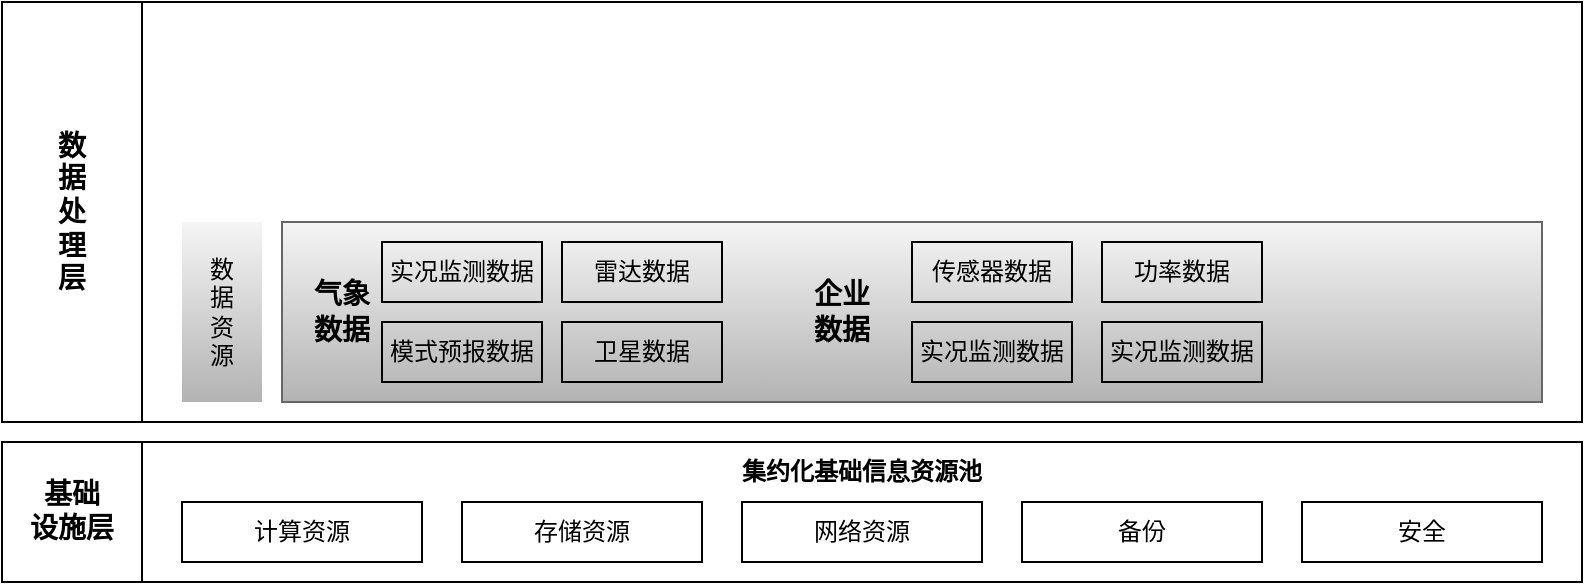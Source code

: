 <mxfile version="24.7.14">
  <diagram name="第 1 页" id="U8_30fp2nvI91OFab40k">
    <mxGraphModel dx="1774" dy="919" grid="1" gridSize="10" guides="1" tooltips="1" connect="1" arrows="1" fold="1" page="1" pageScale="1" pageWidth="827" pageHeight="1169" math="0" shadow="0">
      <root>
        <mxCell id="0" />
        <mxCell id="1" parent="0" />
        <mxCell id="UFrKVk_Evucttn0kIX_x-7" value="" style="rounded=0;whiteSpace=wrap;html=1;fillColor=none;" vertex="1" parent="1">
          <mxGeometry x="100" y="700" width="720" height="70" as="geometry" />
        </mxCell>
        <mxCell id="UFrKVk_Evucttn0kIX_x-15" value="" style="rounded=0;whiteSpace=wrap;html=1;fillColor=none;" vertex="1" parent="1">
          <mxGeometry x="100" y="480" width="720" height="210" as="geometry" />
        </mxCell>
        <mxCell id="UFrKVk_Evucttn0kIX_x-18" value="" style="rounded=0;whiteSpace=wrap;html=1;fillColor=#f5f5f5;gradientColor=#b3b3b3;strokeColor=#666666;" vertex="1" parent="1">
          <mxGeometry x="170" y="590" width="630" height="90" as="geometry" />
        </mxCell>
        <mxCell id="UFrKVk_Evucttn0kIX_x-1" value="计算资源" style="rounded=0;whiteSpace=wrap;html=1;fillColor=none;" vertex="1" parent="1">
          <mxGeometry x="120" y="730" width="120" height="30" as="geometry" />
        </mxCell>
        <mxCell id="UFrKVk_Evucttn0kIX_x-2" value="存储资源" style="rounded=0;whiteSpace=wrap;html=1;fillColor=none;" vertex="1" parent="1">
          <mxGeometry x="260" y="730" width="120" height="30" as="geometry" />
        </mxCell>
        <mxCell id="UFrKVk_Evucttn0kIX_x-3" value="网络资源" style="rounded=0;whiteSpace=wrap;html=1;fillColor=none;" vertex="1" parent="1">
          <mxGeometry x="400" y="730" width="120" height="30" as="geometry" />
        </mxCell>
        <mxCell id="UFrKVk_Evucttn0kIX_x-4" value="备份" style="rounded=0;whiteSpace=wrap;html=1;fillColor=none;" vertex="1" parent="1">
          <mxGeometry x="540" y="730" width="120" height="30" as="geometry" />
        </mxCell>
        <mxCell id="UFrKVk_Evucttn0kIX_x-5" value="安全" style="rounded=0;whiteSpace=wrap;html=1;fillColor=none;" vertex="1" parent="1">
          <mxGeometry x="680" y="730" width="120" height="30" as="geometry" />
        </mxCell>
        <mxCell id="UFrKVk_Evucttn0kIX_x-6" value="&lt;font face=&quot;Times New Roman&quot; style=&quot;font-size: 14px;&quot;&gt;&lt;b style=&quot;&quot;&gt;基础&lt;/b&gt;&lt;/font&gt;&lt;div&gt;&lt;font face=&quot;xRImtguvzTZKVekVsjoN&quot; style=&quot;font-size: 14px;&quot;&gt;&lt;b style=&quot;&quot;&gt;设施层&lt;/b&gt;&lt;/font&gt;&lt;/div&gt;" style="whiteSpace=wrap;html=1;aspect=fixed;fillColor=none;" vertex="1" parent="1">
          <mxGeometry x="30" y="700" width="70" height="70" as="geometry" />
        </mxCell>
        <mxCell id="UFrKVk_Evucttn0kIX_x-8" value="&lt;b&gt;集约化基础信息资源池&lt;/b&gt;" style="text;html=1;align=center;verticalAlign=middle;whiteSpace=wrap;rounded=0;" vertex="1" parent="1">
          <mxGeometry x="355" y="700" width="210" height="30" as="geometry" />
        </mxCell>
        <mxCell id="UFrKVk_Evucttn0kIX_x-13" value="数&lt;div&gt;据&lt;/div&gt;&lt;div&gt;资&lt;/div&gt;&lt;div&gt;源&lt;/div&gt;" style="rounded=0;whiteSpace=wrap;html=1;fillColor=#f5f5f5;strokeColor=none;gradientColor=#b3b3b3;" vertex="1" parent="1">
          <mxGeometry x="120" y="590" width="40" height="90" as="geometry" />
        </mxCell>
        <mxCell id="UFrKVk_Evucttn0kIX_x-17" value="&lt;font style=&quot;font-size: 14px;&quot;&gt;&lt;b style=&quot;&quot;&gt;数&lt;/b&gt;&lt;/font&gt;&lt;div&gt;&lt;font style=&quot;font-size: 14px;&quot;&gt;&lt;b&gt;据&lt;/b&gt;&lt;/font&gt;&lt;/div&gt;&lt;div&gt;&lt;font style=&quot;font-size: 14px;&quot;&gt;&lt;b&gt;处&lt;/b&gt;&lt;/font&gt;&lt;/div&gt;&lt;div&gt;&lt;font style=&quot;font-size: 14px;&quot;&gt;&lt;b&gt;理&lt;/b&gt;&lt;/font&gt;&lt;/div&gt;&lt;div&gt;&lt;span style=&quot;background-color: initial;&quot;&gt;&lt;font face=&quot;Times New Roman&quot; style=&quot;font-size: 14px;&quot;&gt;&lt;b&gt;层&lt;/b&gt;&lt;/font&gt;&lt;/span&gt;&lt;br&gt;&lt;/div&gt;" style="rounded=0;whiteSpace=wrap;html=1;" vertex="1" parent="1">
          <mxGeometry x="30" y="480" width="70" height="210" as="geometry" />
        </mxCell>
        <mxCell id="UFrKVk_Evucttn0kIX_x-19" value="&lt;font face=&quot;Times New Roman&quot; style=&quot;font-size: 14px;&quot;&gt;&lt;b&gt;气象&lt;/b&gt;&lt;/font&gt;&lt;div&gt;&lt;font style=&quot;font-size: 14px;&quot;&gt;&lt;b&gt;数据&lt;/b&gt;&lt;/font&gt;&lt;/div&gt;" style="text;html=1;align=center;verticalAlign=middle;whiteSpace=wrap;rounded=0;" vertex="1" parent="1">
          <mxGeometry x="170" y="605" width="60" height="60" as="geometry" />
        </mxCell>
        <mxCell id="UFrKVk_Evucttn0kIX_x-21" value="实况监测数据" style="rounded=0;whiteSpace=wrap;html=1;fillColor=none;" vertex="1" parent="1">
          <mxGeometry x="220" y="600" width="80" height="30" as="geometry" />
        </mxCell>
        <mxCell id="UFrKVk_Evucttn0kIX_x-22" value="模式预报数据" style="rounded=0;whiteSpace=wrap;html=1;fillColor=none;" vertex="1" parent="1">
          <mxGeometry x="220" y="640" width="80" height="30" as="geometry" />
        </mxCell>
        <mxCell id="UFrKVk_Evucttn0kIX_x-23" value="雷达数据" style="rounded=0;whiteSpace=wrap;html=1;fillColor=none;" vertex="1" parent="1">
          <mxGeometry x="310" y="600" width="80" height="30" as="geometry" />
        </mxCell>
        <mxCell id="UFrKVk_Evucttn0kIX_x-24" value="卫星数据" style="rounded=0;whiteSpace=wrap;html=1;fillColor=none;" vertex="1" parent="1">
          <mxGeometry x="310" y="640" width="80" height="30" as="geometry" />
        </mxCell>
        <mxCell id="UFrKVk_Evucttn0kIX_x-34" value="&lt;font face=&quot;Times New Roman&quot; style=&quot;font-size: 14px;&quot;&gt;&lt;b&gt;企业&lt;/b&gt;&lt;/font&gt;&lt;div&gt;&lt;font style=&quot;font-size: 14px;&quot;&gt;&lt;b&gt;数据&lt;/b&gt;&lt;/font&gt;&lt;/div&gt;" style="text;html=1;align=center;verticalAlign=middle;whiteSpace=wrap;rounded=0;" vertex="1" parent="1">
          <mxGeometry x="420" y="605" width="60" height="60" as="geometry" />
        </mxCell>
        <mxCell id="UFrKVk_Evucttn0kIX_x-35" value="传感器数据" style="rounded=0;whiteSpace=wrap;html=1;fillColor=none;" vertex="1" parent="1">
          <mxGeometry x="485" y="600" width="80" height="30" as="geometry" />
        </mxCell>
        <mxCell id="UFrKVk_Evucttn0kIX_x-36" value="功率数据" style="rounded=0;whiteSpace=wrap;html=1;fillColor=none;" vertex="1" parent="1">
          <mxGeometry x="580" y="600" width="80" height="30" as="geometry" />
        </mxCell>
        <mxCell id="UFrKVk_Evucttn0kIX_x-37" value="实况监测数据" style="rounded=0;whiteSpace=wrap;html=1;fillColor=none;" vertex="1" parent="1">
          <mxGeometry x="485" y="640" width="80" height="30" as="geometry" />
        </mxCell>
        <mxCell id="UFrKVk_Evucttn0kIX_x-38" value="实况监测数据" style="rounded=0;whiteSpace=wrap;html=1;fillColor=none;" vertex="1" parent="1">
          <mxGeometry x="580" y="640" width="80" height="30" as="geometry" />
        </mxCell>
      </root>
    </mxGraphModel>
  </diagram>
</mxfile>
